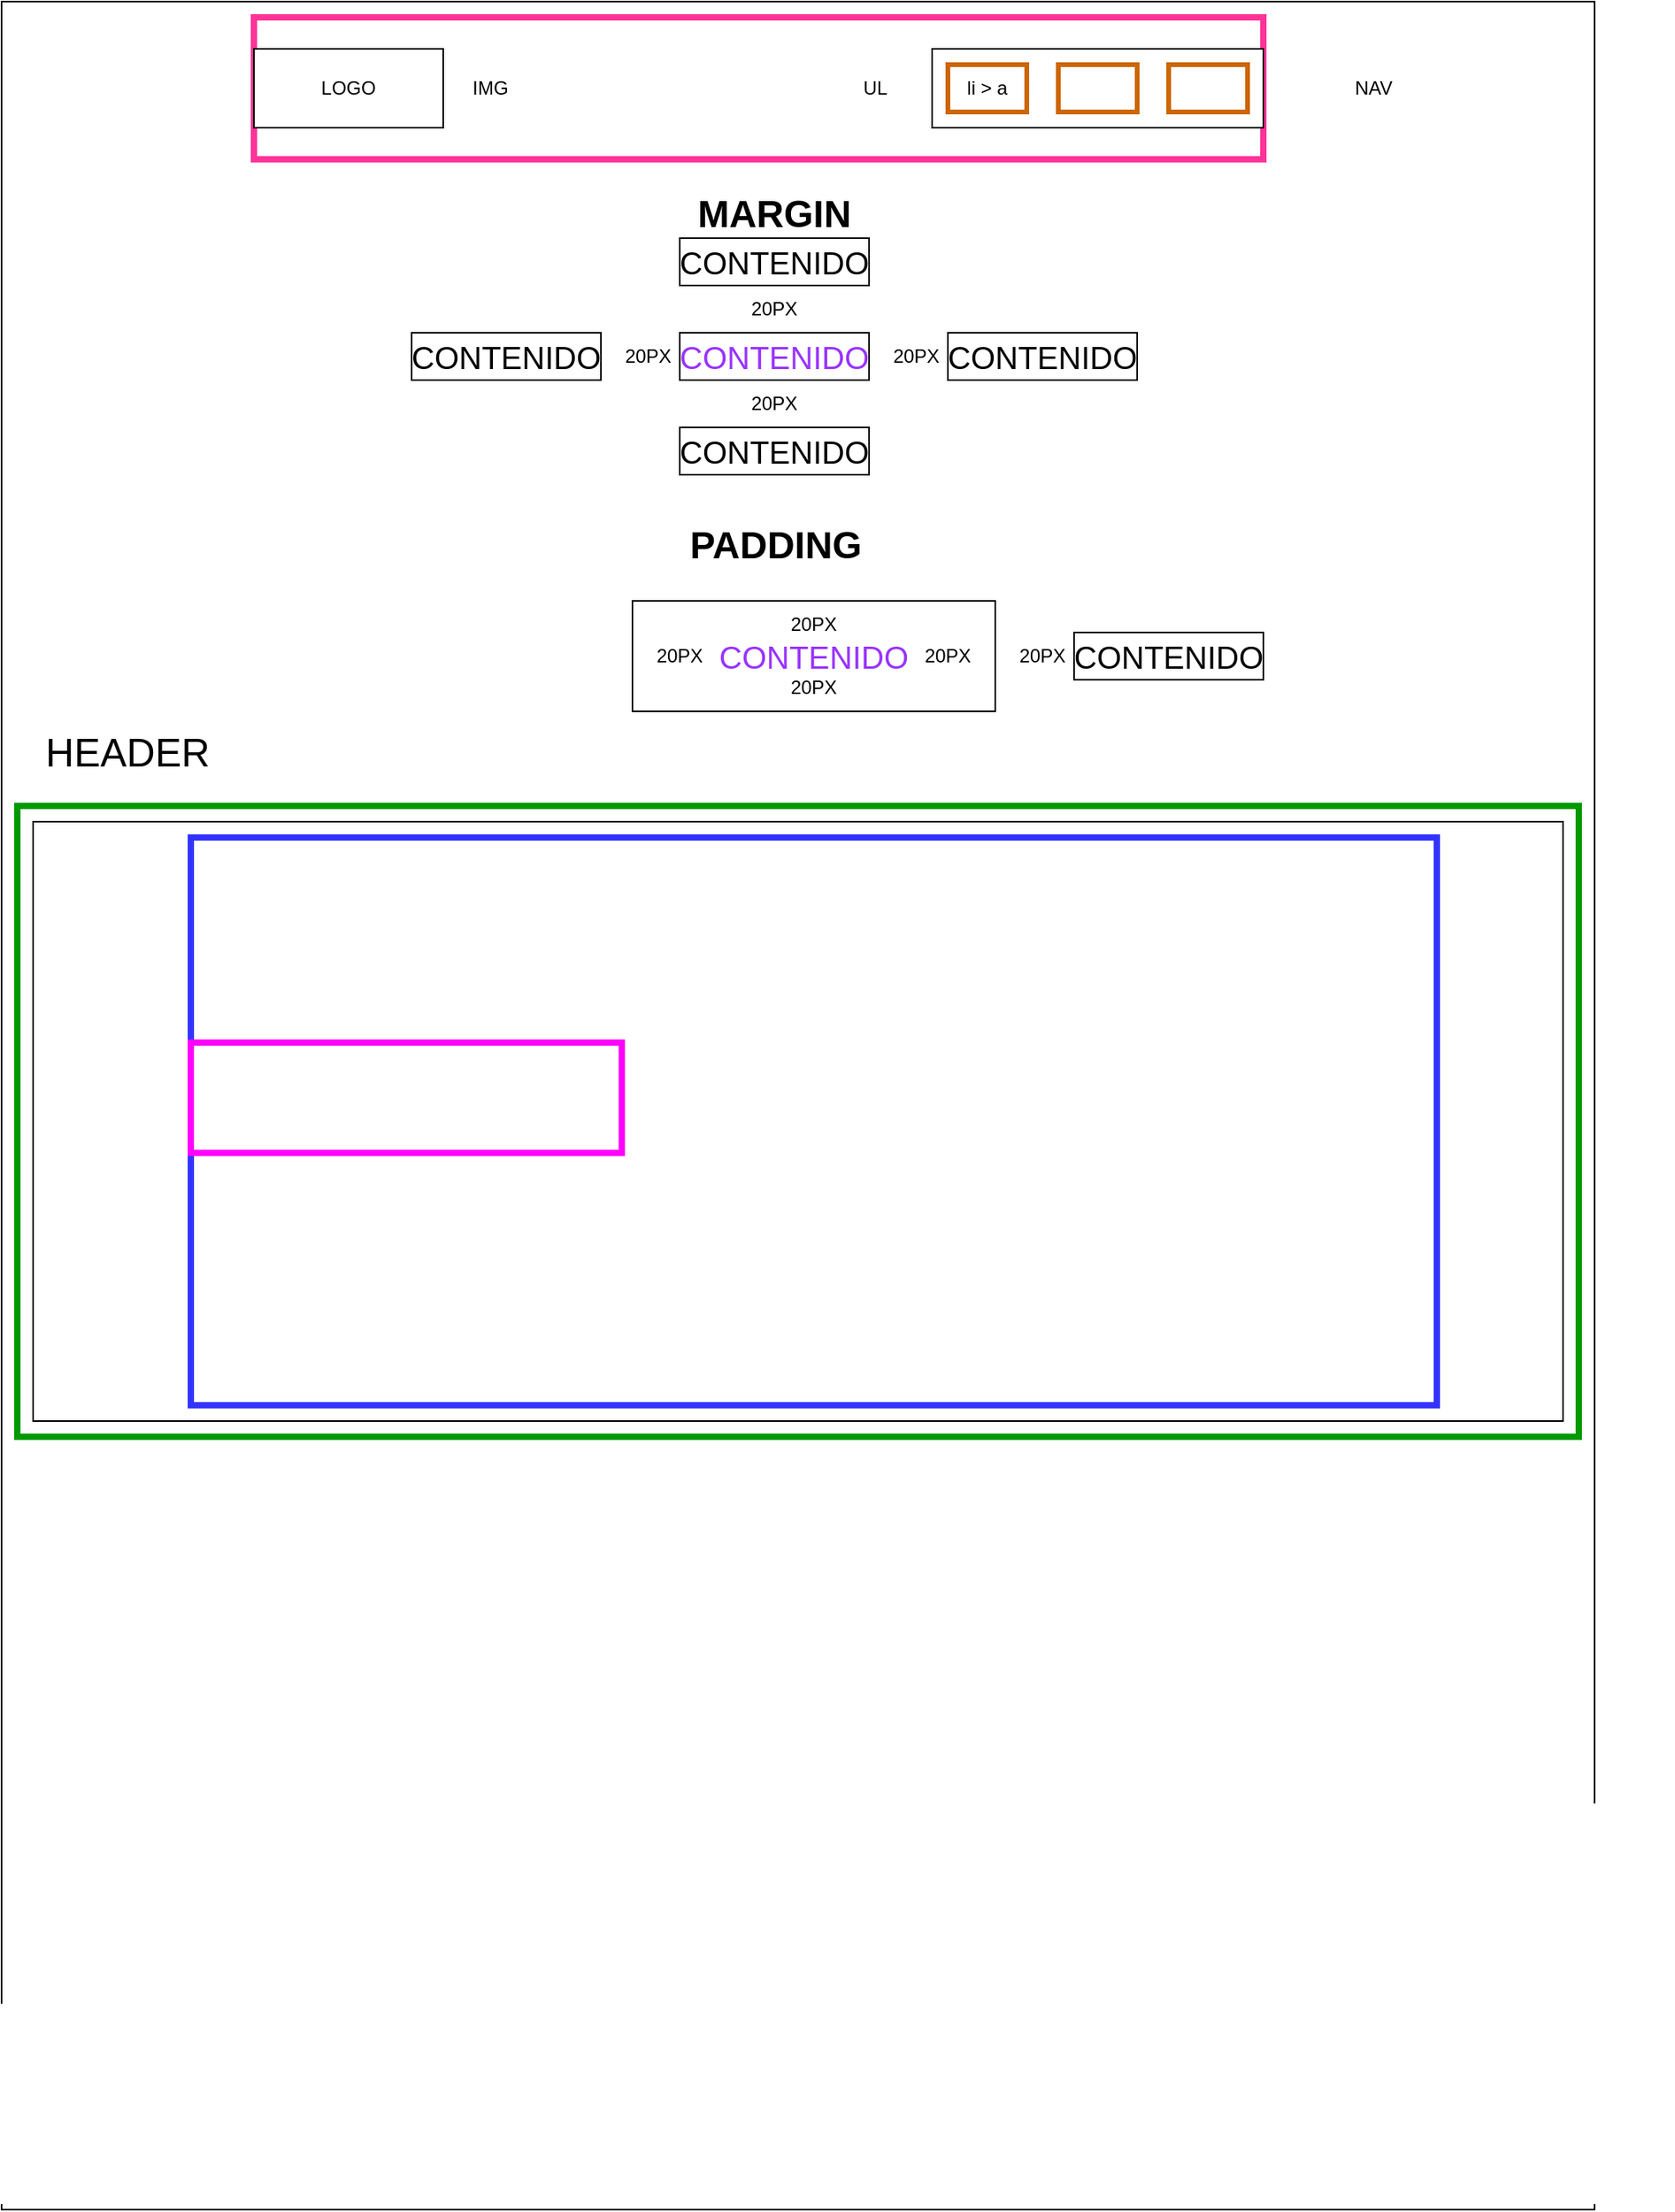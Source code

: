 <mxfile version="21.6.2" type="device">
  <diagram name="Página-1" id="yon3LEkP6Acv3omnGpDM">
    <mxGraphModel dx="2514" dy="889" grid="1" gridSize="10" guides="1" tooltips="1" connect="1" arrows="1" fold="1" page="1" pageScale="1" pageWidth="827" pageHeight="1169" math="0" shadow="0">
      <root>
        <mxCell id="0" />
        <mxCell id="1" parent="0" />
        <mxCell id="62FnjaV1PTemcjohBADK-13" value="" style="rounded=0;whiteSpace=wrap;html=1;movable=0;resizable=0;rotatable=0;deletable=0;editable=0;locked=1;connectable=0;" parent="1" vertex="1">
          <mxGeometry x="-110" width="1010" height="1400" as="geometry" />
        </mxCell>
        <mxCell id="62FnjaV1PTemcjohBADK-1" value="" style="rounded=0;whiteSpace=wrap;html=1;strokeWidth=4;strokeColor=#FF3399;" parent="1" vertex="1">
          <mxGeometry x="50" y="10" width="640" height="90" as="geometry" />
        </mxCell>
        <mxCell id="62FnjaV1PTemcjohBADK-2" value="LOGO" style="rounded=0;whiteSpace=wrap;html=1;" parent="1" vertex="1">
          <mxGeometry x="50" y="30" width="120" height="50" as="geometry" />
        </mxCell>
        <mxCell id="62FnjaV1PTemcjohBADK-3" value="" style="rounded=0;whiteSpace=wrap;html=1;" parent="1" vertex="1">
          <mxGeometry x="480" y="30" width="210" height="50" as="geometry" />
        </mxCell>
        <mxCell id="62FnjaV1PTemcjohBADK-4" value="" style="rounded=0;whiteSpace=wrap;html=1;strokeColor=#CC6600;strokeWidth=3;" parent="1" vertex="1">
          <mxGeometry x="490" y="40" width="50" height="30" as="geometry" />
        </mxCell>
        <mxCell id="62FnjaV1PTemcjohBADK-5" value="" style="rounded=0;whiteSpace=wrap;html=1;strokeColor=#CC6600;strokeWidth=3;" parent="1" vertex="1">
          <mxGeometry x="560" y="40" width="50" height="30" as="geometry" />
        </mxCell>
        <mxCell id="62FnjaV1PTemcjohBADK-6" value="" style="rounded=0;whiteSpace=wrap;html=1;strokeColor=#CC6600;strokeWidth=3;" parent="1" vertex="1">
          <mxGeometry x="630" y="40" width="50" height="30" as="geometry" />
        </mxCell>
        <mxCell id="62FnjaV1PTemcjohBADK-8" value="NAV" style="text;html=1;strokeColor=none;fillColor=none;align=center;verticalAlign=middle;whiteSpace=wrap;rounded=0;fontColor=#000000;" parent="1" vertex="1">
          <mxGeometry x="730" y="40" width="60" height="30" as="geometry" />
        </mxCell>
        <mxCell id="62FnjaV1PTemcjohBADK-10" value="UL" style="text;html=1;strokeColor=none;fillColor=none;align=center;verticalAlign=middle;whiteSpace=wrap;rounded=0;fontColor=#000000;" parent="1" vertex="1">
          <mxGeometry x="414" y="40" width="60" height="30" as="geometry" />
        </mxCell>
        <mxCell id="62FnjaV1PTemcjohBADK-11" value="IMG" style="text;html=1;strokeColor=none;fillColor=none;align=center;verticalAlign=middle;whiteSpace=wrap;rounded=0;fontColor=#000000;" parent="1" vertex="1">
          <mxGeometry x="170" y="40" width="60" height="30" as="geometry" />
        </mxCell>
        <mxCell id="62FnjaV1PTemcjohBADK-12" value="li &amp;gt; a" style="text;html=1;strokeColor=none;fillColor=none;align=center;verticalAlign=middle;whiteSpace=wrap;rounded=0;fontColor=#000000;" parent="1" vertex="1">
          <mxGeometry x="485" y="40" width="60" height="30" as="geometry" />
        </mxCell>
        <mxCell id="62FnjaV1PTemcjohBADK-15" value="&lt;font color=&quot;#9933ff&quot;&gt;CONTENIDO&lt;/font&gt;" style="rounded=0;whiteSpace=wrap;html=1;fontSize=20;" parent="1" vertex="1">
          <mxGeometry x="320" y="210" width="120" height="30" as="geometry" />
        </mxCell>
        <mxCell id="62FnjaV1PTemcjohBADK-16" value="&lt;b&gt;&lt;font style=&quot;font-size: 24px;&quot;&gt;MARGIN&lt;/font&gt;&lt;/b&gt;" style="text;html=1;strokeColor=none;fillColor=none;align=center;verticalAlign=middle;whiteSpace=wrap;rounded=0;" parent="1" vertex="1">
          <mxGeometry x="320" y="120" width="120" height="30" as="geometry" />
        </mxCell>
        <mxCell id="62FnjaV1PTemcjohBADK-17" value="CONTENIDO" style="rounded=0;whiteSpace=wrap;html=1;fontSize=20;" parent="1" vertex="1">
          <mxGeometry x="490" y="210" width="120" height="30" as="geometry" />
        </mxCell>
        <mxCell id="62FnjaV1PTemcjohBADK-18" value="CONTENIDO" style="rounded=0;whiteSpace=wrap;html=1;fontSize=20;" parent="1" vertex="1">
          <mxGeometry x="320" y="270" width="120" height="30" as="geometry" />
        </mxCell>
        <mxCell id="62FnjaV1PTemcjohBADK-19" value="CONTENIDO" style="rounded=0;whiteSpace=wrap;html=1;fontSize=20;" parent="1" vertex="1">
          <mxGeometry x="150" y="210" width="120" height="30" as="geometry" />
        </mxCell>
        <mxCell id="62FnjaV1PTemcjohBADK-20" value="CONTENIDO" style="rounded=0;whiteSpace=wrap;html=1;fontSize=20;" parent="1" vertex="1">
          <mxGeometry x="320" y="150" width="120" height="30" as="geometry" />
        </mxCell>
        <mxCell id="62FnjaV1PTemcjohBADK-21" value="20PX" style="text;html=1;strokeColor=none;fillColor=none;align=center;verticalAlign=middle;whiteSpace=wrap;rounded=0;" parent="1" vertex="1">
          <mxGeometry x="440" y="210" width="60" height="30" as="geometry" />
        </mxCell>
        <mxCell id="62FnjaV1PTemcjohBADK-24" value="20PX" style="text;html=1;strokeColor=none;fillColor=none;align=center;verticalAlign=middle;whiteSpace=wrap;rounded=0;" parent="1" vertex="1">
          <mxGeometry x="350" y="180" width="60" height="30" as="geometry" />
        </mxCell>
        <mxCell id="62FnjaV1PTemcjohBADK-25" value="20PX" style="text;html=1;strokeColor=none;fillColor=none;align=center;verticalAlign=middle;whiteSpace=wrap;rounded=0;" parent="1" vertex="1">
          <mxGeometry x="350" y="240" width="60" height="30" as="geometry" />
        </mxCell>
        <mxCell id="62FnjaV1PTemcjohBADK-26" value="20PX" style="text;html=1;strokeColor=none;fillColor=none;align=center;verticalAlign=middle;whiteSpace=wrap;rounded=0;" parent="1" vertex="1">
          <mxGeometry x="270" y="210" width="60" height="30" as="geometry" />
        </mxCell>
        <mxCell id="62FnjaV1PTemcjohBADK-27" value="&lt;font color=&quot;#9933ff&quot;&gt;CONTENIDO&lt;/font&gt;" style="rounded=0;whiteSpace=wrap;html=1;fontSize=20;" parent="1" vertex="1">
          <mxGeometry x="290" y="380" width="230" height="70" as="geometry" />
        </mxCell>
        <mxCell id="62FnjaV1PTemcjohBADK-28" value="&lt;b&gt;&lt;font style=&quot;font-size: 24px;&quot;&gt;PADDING&lt;/font&gt;&lt;/b&gt;" style="text;html=1;strokeColor=none;fillColor=none;align=center;verticalAlign=middle;whiteSpace=wrap;rounded=0;" parent="1" vertex="1">
          <mxGeometry x="321" y="330" width="120" height="30" as="geometry" />
        </mxCell>
        <mxCell id="62FnjaV1PTemcjohBADK-29" value="20PX" style="text;html=1;strokeColor=none;fillColor=none;align=center;verticalAlign=middle;whiteSpace=wrap;rounded=0;" parent="1" vertex="1">
          <mxGeometry x="460" y="400" width="60" height="30" as="geometry" />
        </mxCell>
        <mxCell id="62FnjaV1PTemcjohBADK-30" value="20PX" style="text;html=1;strokeColor=none;fillColor=none;align=center;verticalAlign=middle;whiteSpace=wrap;rounded=0;" parent="1" vertex="1">
          <mxGeometry x="375" y="420" width="60" height="30" as="geometry" />
        </mxCell>
        <mxCell id="62FnjaV1PTemcjohBADK-31" value="20PX" style="text;html=1;strokeColor=none;fillColor=none;align=center;verticalAlign=middle;whiteSpace=wrap;rounded=0;" parent="1" vertex="1">
          <mxGeometry x="290" y="400" width="60" height="30" as="geometry" />
        </mxCell>
        <mxCell id="62FnjaV1PTemcjohBADK-32" value="20PX" style="text;html=1;strokeColor=none;fillColor=none;align=center;verticalAlign=middle;whiteSpace=wrap;rounded=0;" parent="1" vertex="1">
          <mxGeometry x="375" y="380" width="60" height="30" as="geometry" />
        </mxCell>
        <mxCell id="62FnjaV1PTemcjohBADK-33" value="CONTENIDO" style="rounded=0;whiteSpace=wrap;html=1;fontSize=20;" parent="1" vertex="1">
          <mxGeometry x="570" y="400" width="120" height="30" as="geometry" />
        </mxCell>
        <mxCell id="62FnjaV1PTemcjohBADK-34" value="20PX" style="text;html=1;strokeColor=none;fillColor=none;align=center;verticalAlign=middle;whiteSpace=wrap;rounded=0;" parent="1" vertex="1">
          <mxGeometry x="520" y="400" width="60" height="30" as="geometry" />
        </mxCell>
        <mxCell id="7TRBUAO2sdet_RePl_Z4-2" value="" style="rounded=0;whiteSpace=wrap;html=1;strokeColor=#009900;strokeWidth=4;" vertex="1" parent="1">
          <mxGeometry x="-100" y="510" width="990" height="400" as="geometry" />
        </mxCell>
        <mxCell id="7TRBUAO2sdet_RePl_Z4-5" value="IMAGEN" style="rounded=0;whiteSpace=wrap;html=1;fontSize=24;" vertex="1" parent="1">
          <mxGeometry x="-90" y="520" width="970" height="380" as="geometry" />
        </mxCell>
        <mxCell id="7TRBUAO2sdet_RePl_Z4-7" value="HEADER" style="text;html=1;strokeColor=none;fillColor=none;align=center;verticalAlign=middle;whiteSpace=wrap;rounded=0;fontSize=25;" vertex="1" parent="1">
          <mxGeometry x="-60" y="460" width="60" height="30" as="geometry" />
        </mxCell>
        <mxCell id="7TRBUAO2sdet_RePl_Z4-3" value="" style="rounded=0;whiteSpace=wrap;html=1;strokeColor=#3333FF;strokeWidth=4;" vertex="1" parent="1">
          <mxGeometry x="10" y="530" width="790" height="360" as="geometry" />
        </mxCell>
        <mxCell id="7TRBUAO2sdet_RePl_Z4-6" value="" style="group" vertex="1" connectable="0" parent="1">
          <mxGeometry y="530" width="950" height="360" as="geometry" />
        </mxCell>
        <mxCell id="7TRBUAO2sdet_RePl_Z4-4" value="" style="rounded=0;whiteSpace=wrap;html=1;strokeColor=#FF00FF;strokeWidth=4;" vertex="1" parent="7TRBUAO2sdet_RePl_Z4-6">
          <mxGeometry x="10" y="130" width="273.24" height="70" as="geometry" />
        </mxCell>
      </root>
    </mxGraphModel>
  </diagram>
</mxfile>
